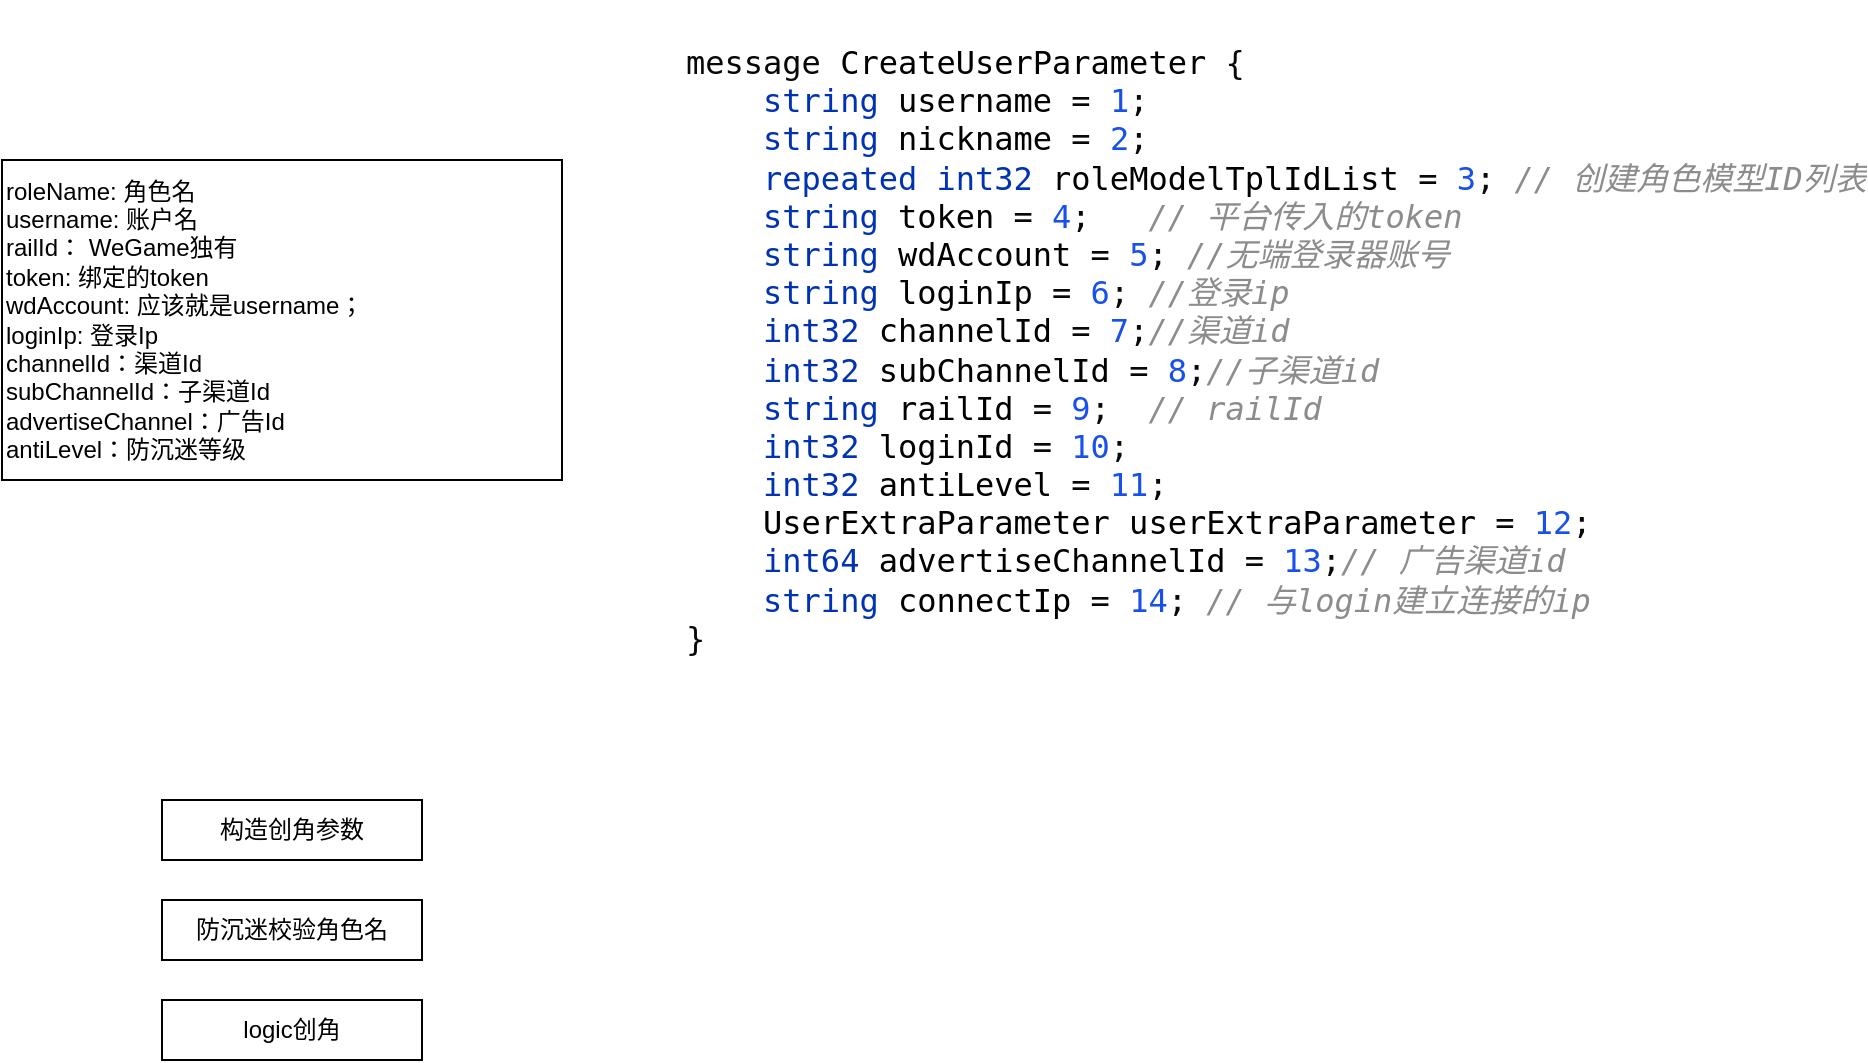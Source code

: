 <mxfile version="21.6.9" type="github">
  <diagram name="第 1 页" id="teM6AfVNy8LJhYtSs8e2">
    <mxGraphModel dx="1434" dy="758" grid="1" gridSize="10" guides="1" tooltips="1" connect="1" arrows="1" fold="1" page="1" pageScale="1" pageWidth="4681" pageHeight="3300" math="0" shadow="0">
      <root>
        <mxCell id="0" />
        <mxCell id="1" parent="0" />
        <mxCell id="GViwslcjHWhf-yFjz9Ba-1" value="roleName: 角色名&lt;br&gt;username: 账户名&lt;br&gt;railId： WeGame独有&lt;br&gt;token: 绑定的token&lt;br&gt;wdAccount: 应该就是username；&lt;br&gt;loginIp: 登录Ip&lt;br&gt;channelId：渠道Id&lt;br&gt;subChannelId：子渠道Id&lt;br&gt;advertiseChannel：广告Id&lt;br&gt;antiLevel：防沉迷等级&lt;br&gt;" style="rounded=0;whiteSpace=wrap;html=1;align=left;" vertex="1" parent="1">
          <mxGeometry x="210" y="80" width="280" height="160" as="geometry" />
        </mxCell>
        <mxCell id="GViwslcjHWhf-yFjz9Ba-2" value="&lt;div style=&quot;background-color:#ffffff;color:#080808;font-family:&#39;宋体&#39;,monospace;font-size:12.0pt;&quot;&gt;&lt;pre&gt;message &lt;span style=&quot;color:#000000;&quot;&gt;CreateUserParameter &lt;/span&gt;{&lt;br&gt;    &lt;span style=&quot;color:#0033b3;&quot;&gt;string &lt;/span&gt;&lt;span style=&quot;color:#000000;&quot;&gt;username &lt;/span&gt;= &lt;span style=&quot;color:#1750eb;&quot;&gt;1&lt;/span&gt;;&lt;br&gt;    &lt;span style=&quot;color:#0033b3;&quot;&gt;string &lt;/span&gt;&lt;span style=&quot;color:#000000;&quot;&gt;nickname &lt;/span&gt;= &lt;span style=&quot;color:#1750eb;&quot;&gt;2&lt;/span&gt;;&lt;br&gt;    &lt;span style=&quot;color:#0033b3;&quot;&gt;repeated int32 &lt;/span&gt;&lt;span style=&quot;color:#000000;&quot;&gt;roleModelTplIdList &lt;/span&gt;= &lt;span style=&quot;color:#1750eb;&quot;&gt;3&lt;/span&gt;; &lt;span style=&quot;color:#8c8c8c;font-style:italic;&quot;&gt;// 创建角色模型ID列表&lt;br&gt;&lt;/span&gt;&lt;span style=&quot;color:#8c8c8c;font-style:italic;&quot;&gt;    &lt;/span&gt;&lt;span style=&quot;color:#0033b3;&quot;&gt;string &lt;/span&gt;&lt;span style=&quot;color:#000000;&quot;&gt;token &lt;/span&gt;= &lt;span style=&quot;color:#1750eb;&quot;&gt;4&lt;/span&gt;;   &lt;span style=&quot;color:#8c8c8c;font-style:italic;&quot;&gt;// 平台传入的token&lt;br&gt;&lt;/span&gt;&lt;span style=&quot;color:#8c8c8c;font-style:italic;&quot;&gt;    &lt;/span&gt;&lt;span style=&quot;color:#0033b3;&quot;&gt;string &lt;/span&gt;&lt;span style=&quot;color:#000000;&quot;&gt;wdAccount &lt;/span&gt;= &lt;span style=&quot;color:#1750eb;&quot;&gt;5&lt;/span&gt;; &lt;span style=&quot;color:#8c8c8c;font-style:italic;&quot;&gt;//无端登录器账号&lt;br&gt;&lt;/span&gt;&lt;span style=&quot;color:#8c8c8c;font-style:italic;&quot;&gt;    &lt;/span&gt;&lt;span style=&quot;color:#0033b3;&quot;&gt;string &lt;/span&gt;&lt;span style=&quot;color:#000000;&quot;&gt;loginIp &lt;/span&gt;= &lt;span style=&quot;color:#1750eb;&quot;&gt;6&lt;/span&gt;; &lt;span style=&quot;color:#8c8c8c;font-style:italic;&quot;&gt;//登录ip&lt;br&gt;&lt;/span&gt;&lt;span style=&quot;color:#8c8c8c;font-style:italic;&quot;&gt;    &lt;/span&gt;&lt;span style=&quot;color:#0033b3;&quot;&gt;int32 &lt;/span&gt;&lt;span style=&quot;color:#000000;&quot;&gt;channelId &lt;/span&gt;= &lt;span style=&quot;color:#1750eb;&quot;&gt;7&lt;/span&gt;;&lt;span style=&quot;color:#8c8c8c;font-style:italic;&quot;&gt;//渠道id&lt;br&gt;&lt;/span&gt;&lt;span style=&quot;color:#8c8c8c;font-style:italic;&quot;&gt;    &lt;/span&gt;&lt;span style=&quot;color:#0033b3;&quot;&gt;int32 &lt;/span&gt;&lt;span style=&quot;color:#000000;&quot;&gt;subChannelId &lt;/span&gt;= &lt;span style=&quot;color:#1750eb;&quot;&gt;8&lt;/span&gt;;&lt;span style=&quot;color:#8c8c8c;font-style:italic;&quot;&gt;//子渠道id&lt;br&gt;&lt;/span&gt;&lt;span style=&quot;color:#8c8c8c;font-style:italic;&quot;&gt;    &lt;/span&gt;&lt;span style=&quot;color:#0033b3;&quot;&gt;string &lt;/span&gt;&lt;span style=&quot;color:#000000;&quot;&gt;railId &lt;/span&gt;= &lt;span style=&quot;color:#1750eb;&quot;&gt;9&lt;/span&gt;;  &lt;span style=&quot;color:#8c8c8c;font-style:italic;&quot;&gt;// railId&lt;br&gt;&lt;/span&gt;&lt;span style=&quot;color:#8c8c8c;font-style:italic;&quot;&gt;    &lt;/span&gt;&lt;span style=&quot;color:#0033b3;&quot;&gt;int32 &lt;/span&gt;&lt;span style=&quot;color:#000000;&quot;&gt;loginId &lt;/span&gt;= &lt;span style=&quot;color:#1750eb;&quot;&gt;10&lt;/span&gt;;&lt;br&gt;    &lt;span style=&quot;color:#0033b3;&quot;&gt;int32 &lt;/span&gt;&lt;span style=&quot;color:#000000;&quot;&gt;antiLevel &lt;/span&gt;= &lt;span style=&quot;color:#1750eb;&quot;&gt;11&lt;/span&gt;;&lt;br&gt;    &lt;span style=&quot;color:#000000;&quot;&gt;UserExtraParameter userExtraParameter &lt;/span&gt;= &lt;span style=&quot;color:#1750eb;&quot;&gt;12&lt;/span&gt;;&lt;br&gt;    &lt;span style=&quot;color:#0033b3;&quot;&gt;int64 &lt;/span&gt;&lt;span style=&quot;color:#000000;&quot;&gt;advertiseChannelId &lt;/span&gt;= &lt;span style=&quot;color:#1750eb;&quot;&gt;13&lt;/span&gt;;&lt;span style=&quot;color:#8c8c8c;font-style:italic;&quot;&gt;// 广告渠道id&lt;br&gt;&lt;/span&gt;&lt;span style=&quot;color:#8c8c8c;font-style:italic;&quot;&gt;    &lt;/span&gt;&lt;span style=&quot;color:#0033b3;&quot;&gt;string &lt;/span&gt;&lt;span style=&quot;color:#000000;&quot;&gt;connectIp &lt;/span&gt;= &lt;span style=&quot;color:#1750eb;&quot;&gt;14&lt;/span&gt;; &lt;span style=&quot;color:#8c8c8c;font-style:italic;&quot;&gt;// 与login建立连接的ip&lt;br&gt;&lt;/span&gt;}&lt;/pre&gt;&lt;/div&gt;" style="text;html=1;align=left;verticalAlign=middle;resizable=0;points=[];autosize=1;strokeColor=none;fillColor=none;" vertex="1" parent="1">
          <mxGeometry x="550" width="540" height="350" as="geometry" />
        </mxCell>
        <mxCell id="GViwslcjHWhf-yFjz9Ba-3" value="构造创角参数" style="rounded=0;whiteSpace=wrap;html=1;" vertex="1" parent="1">
          <mxGeometry x="290" y="400" width="130" height="30" as="geometry" />
        </mxCell>
        <mxCell id="GViwslcjHWhf-yFjz9Ba-4" value="防沉迷校验角色名" style="whiteSpace=wrap;html=1;" vertex="1" parent="1">
          <mxGeometry x="290" y="450" width="130" height="30" as="geometry" />
        </mxCell>
        <mxCell id="GViwslcjHWhf-yFjz9Ba-5" value="logic创角" style="whiteSpace=wrap;html=1;" vertex="1" parent="1">
          <mxGeometry x="290" y="500" width="130" height="30" as="geometry" />
        </mxCell>
      </root>
    </mxGraphModel>
  </diagram>
</mxfile>
